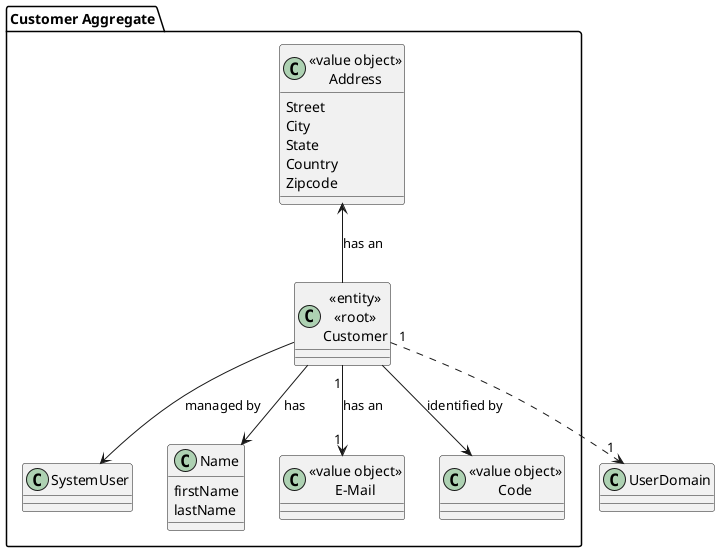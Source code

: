 @startuml

skinparam shadowing false

'left to right direction


package "Customer Aggregate"{
    class "«entity»\n«root»\nCustomer" as Customer{

    }

class SystemUser{
}

    class "Name" as Name1 {
        firstName
        lastName
    }
     class "«value object»\nE-Mail" as EMail1{
     }

     class "«value object»\nAddress" as Address2{
            Street
            City
            State
            Country
            Zipcode
     }

     class "«value object»\nCode" as Code{
     }

}

class UserDomain{}





Customer "1"-->"1" EMail1 : has an

Customer "1"..>"1" UserDomain

Address2 <-- Customer : has an

Customer --> Code : identified by

Customer --> Name1 : has
Customer --> SystemUser : managed by

@enduml